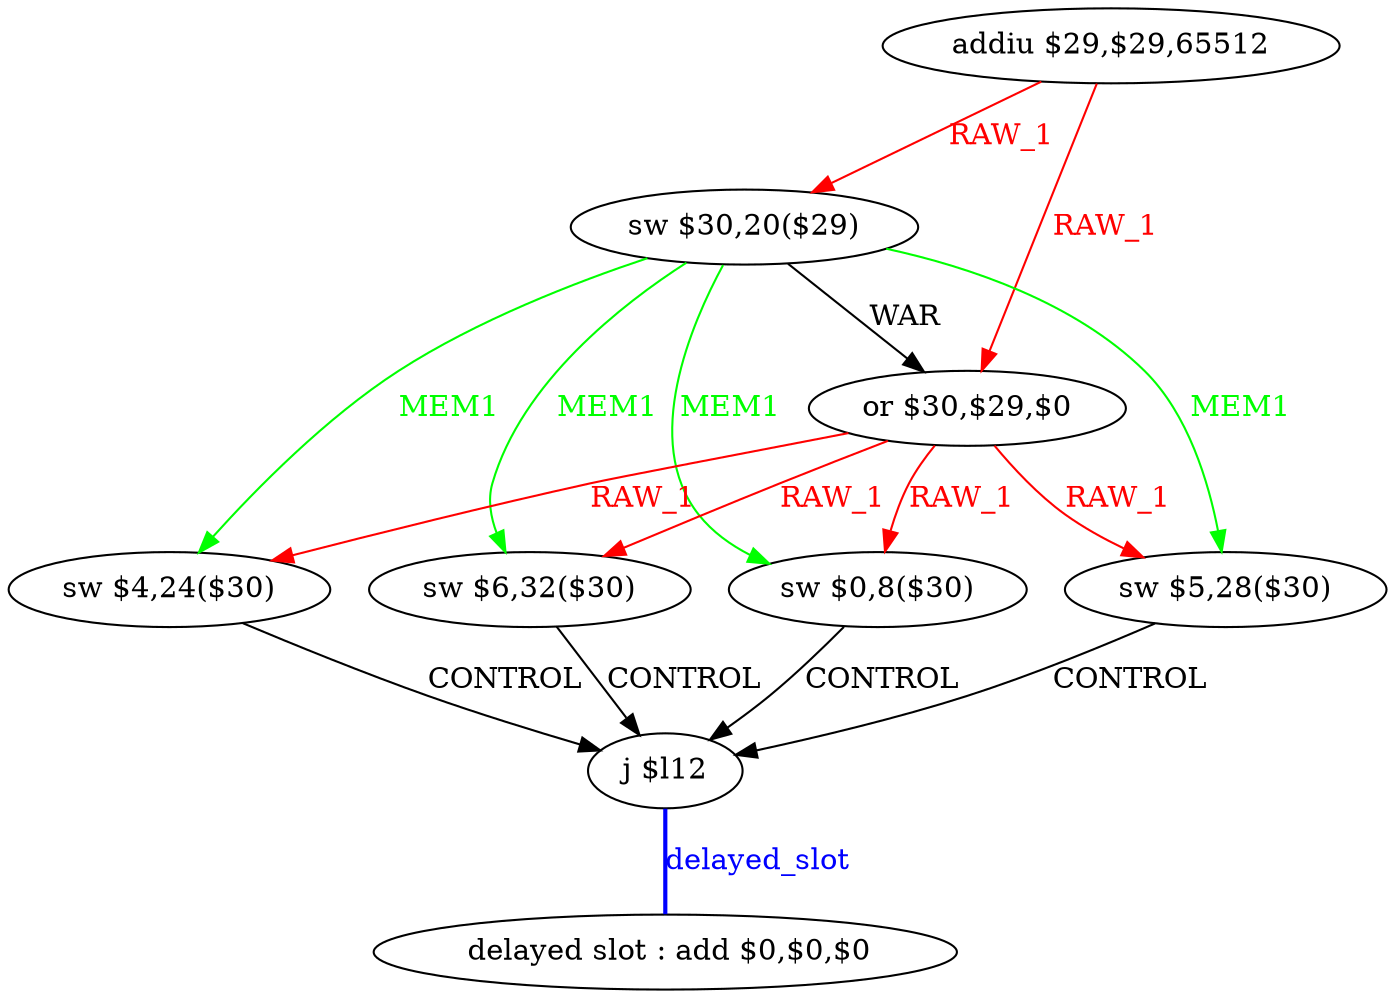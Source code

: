 digraph G1 {
node [shape = ellipse];
i8 [label = " delayed slot : add $0,$0,$0"] ;
i7 ->  i8 [style = bold, dir= none, fontcolor = blue, color = blue, label= "delayed_slot"];
i7 [label = "j $l12"] ;
i0 [label = "addiu $29,$29,65512"] ;
i0 ->  i1 [color = red, fontcolor = red, label= "RAW_1"];
i0 ->  i2 [color = red, fontcolor = red, label= "RAW_1"];
i1 [label = "sw $30,20($29)"] ;
i1 ->  i2 [label= "WAR"];
i1 ->  i3 [color = green, fontcolor = green, label= "MEM1"];
i1 ->  i4 [color = green, fontcolor = green, label= "MEM1"];
i1 ->  i5 [color = green, fontcolor = green, label= "MEM1"];
i1 ->  i6 [color = green, fontcolor = green, label= "MEM1"];
i2 [label = "or $30,$29,$0"] ;
i2 ->  i3 [color = red, fontcolor = red, label= "RAW_1"];
i2 ->  i4 [color = red, fontcolor = red, label= "RAW_1"];
i2 ->  i5 [color = red, fontcolor = red, label= "RAW_1"];
i2 ->  i6 [color = red, fontcolor = red, label= "RAW_1"];
i3 [label = "sw $4,24($30)"] ;
i3 ->  i7 [label= "CONTROL"];
i4 [label = "sw $5,28($30)"] ;
i4 ->  i7 [label= "CONTROL"];
i5 [label = "sw $6,32($30)"] ;
i5 ->  i7 [label= "CONTROL"];
i6 [label = "sw $0,8($30)"] ;
i6 ->  i7 [label= "CONTROL"];
}
